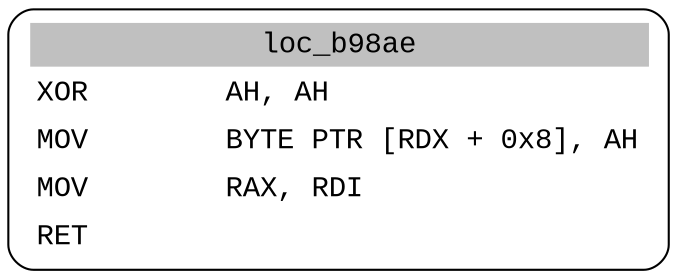 digraph asm_graph {
1941 [
shape="Mrecord" fontname="Courier New"label =<<table border="0" cellborder="0" cellpadding="3"><tr><td align="center" colspan="2" bgcolor="grey">loc_b98ae</td></tr><tr><td align="left">XOR        AH, AH</td></tr><tr><td align="left">MOV        BYTE PTR [RDX + 0x8], AH</td></tr><tr><td align="left">MOV        RAX, RDI</td></tr><tr><td align="left">RET        </td></tr></table>> ];
}